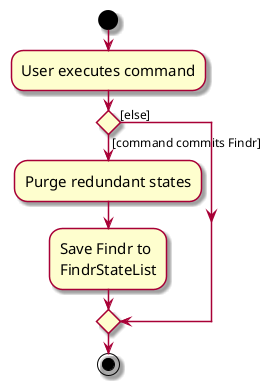 @startuml
skin rose
skinparam ActivityFontSize 15
skinparam ArrowFontSize 12
start
:User executes command;

'Since the beta syntax does not support placing the condition outside the
'diamond we place it as the true branch instead.

if () then ([command commits Findr])
    :Purge redundant states;
    :Save Findr to
    FindrStateList;
else ([else])
endif
stop
@enduml

